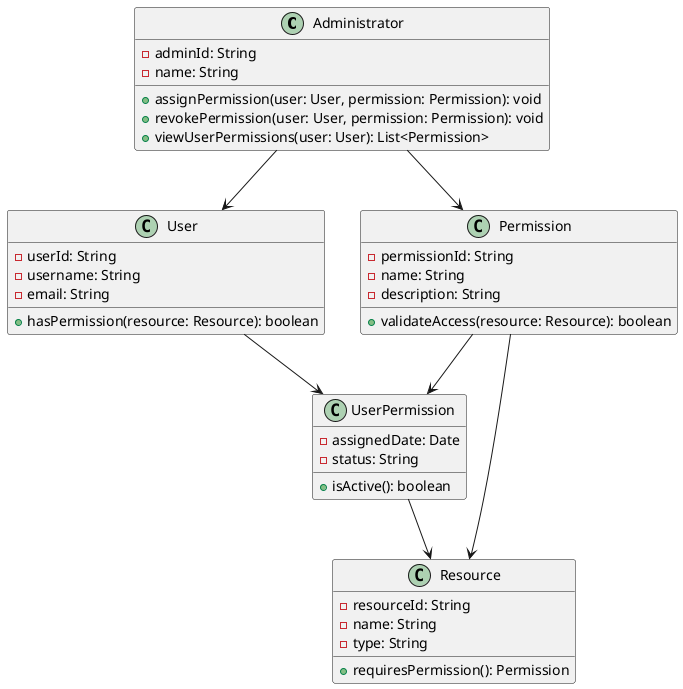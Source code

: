 @startuml
class Administrator {
    - adminId: String
    - name: String
    + assignPermission(user: User, permission: Permission): void
    + revokePermission(user: User, permission: Permission): void
    + viewUserPermissions(user: User): List<Permission>
}

class User {
    - userId: String
    - username: String
    - email: String
    + hasPermission(resource: Resource): boolean
}

class Permission {
    - permissionId: String
    - name: String
    - description: String
    + validateAccess(resource: Resource): boolean
}

class Resource {
    - resourceId: String
    - name: String
    - type: String
    + requiresPermission(): Permission
}

class UserPermission {
    - assignedDate: Date
    - status: String
    + isActive(): boolean
}

Administrator --> User
Administrator --> Permission
User --> UserPermission
Permission --> UserPermission
UserPermission --> Resource
Permission --> Resource
@enduml